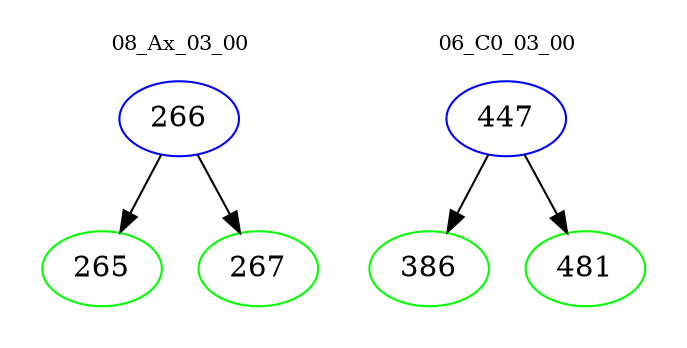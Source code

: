 digraph{
subgraph cluster_0 {
color = white
label = "08_Ax_03_00";
fontsize=10;
T0_266 [label="266", color="blue"]
T0_266 -> T0_265 [color="black"]
T0_265 [label="265", color="green"]
T0_266 -> T0_267 [color="black"]
T0_267 [label="267", color="green"]
}
subgraph cluster_1 {
color = white
label = "06_C0_03_00";
fontsize=10;
T1_447 [label="447", color="blue"]
T1_447 -> T1_386 [color="black"]
T1_386 [label="386", color="green"]
T1_447 -> T1_481 [color="black"]
T1_481 [label="481", color="green"]
}
}
